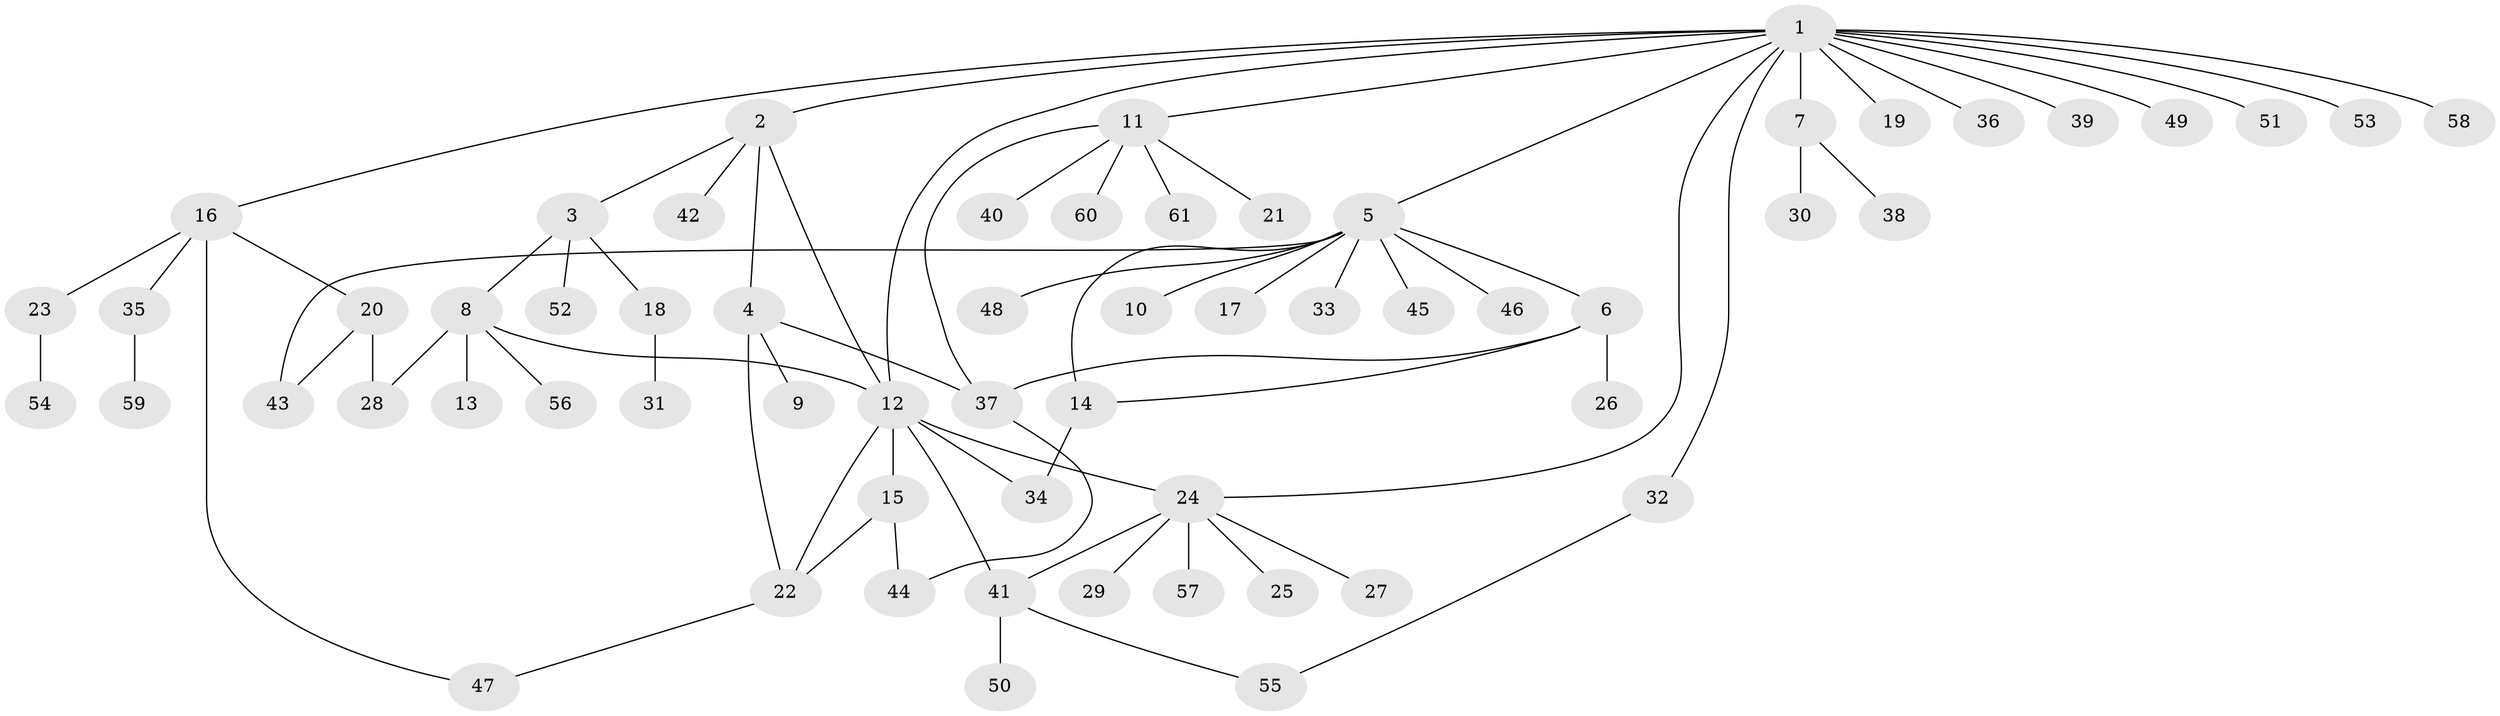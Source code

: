 // original degree distribution, {16: 0.009900990099009901, 6: 0.06930693069306931, 5: 0.039603960396039604, 11: 0.009900990099009901, 4: 0.019801980198019802, 1: 0.693069306930693, 7: 0.009900990099009901, 17: 0.009900990099009901, 2: 0.07920792079207921, 3: 0.04950495049504951, 8: 0.009900990099009901}
// Generated by graph-tools (version 1.1) at 2025/50/03/04/25 22:50:18]
// undirected, 61 vertices, 75 edges
graph export_dot {
  node [color=gray90,style=filled];
  1;
  2;
  3;
  4;
  5;
  6;
  7;
  8;
  9;
  10;
  11;
  12;
  13;
  14;
  15;
  16;
  17;
  18;
  19;
  20;
  21;
  22;
  23;
  24;
  25;
  26;
  27;
  28;
  29;
  30;
  31;
  32;
  33;
  34;
  35;
  36;
  37;
  38;
  39;
  40;
  41;
  42;
  43;
  44;
  45;
  46;
  47;
  48;
  49;
  50;
  51;
  52;
  53;
  54;
  55;
  56;
  57;
  58;
  59;
  60;
  61;
  1 -- 2 [weight=1.0];
  1 -- 5 [weight=1.0];
  1 -- 7 [weight=1.0];
  1 -- 11 [weight=1.0];
  1 -- 12 [weight=1.0];
  1 -- 16 [weight=1.0];
  1 -- 19 [weight=1.0];
  1 -- 24 [weight=1.0];
  1 -- 32 [weight=1.0];
  1 -- 36 [weight=1.0];
  1 -- 39 [weight=1.0];
  1 -- 49 [weight=1.0];
  1 -- 51 [weight=1.0];
  1 -- 53 [weight=1.0];
  1 -- 58 [weight=1.0];
  2 -- 3 [weight=1.0];
  2 -- 4 [weight=1.0];
  2 -- 12 [weight=1.0];
  2 -- 42 [weight=1.0];
  3 -- 8 [weight=1.0];
  3 -- 18 [weight=1.0];
  3 -- 52 [weight=1.0];
  4 -- 9 [weight=2.0];
  4 -- 22 [weight=1.0];
  4 -- 37 [weight=1.0];
  5 -- 6 [weight=1.0];
  5 -- 10 [weight=1.0];
  5 -- 14 [weight=1.0];
  5 -- 17 [weight=1.0];
  5 -- 33 [weight=1.0];
  5 -- 43 [weight=1.0];
  5 -- 45 [weight=1.0];
  5 -- 46 [weight=1.0];
  5 -- 48 [weight=1.0];
  6 -- 14 [weight=1.0];
  6 -- 26 [weight=2.0];
  6 -- 37 [weight=1.0];
  7 -- 30 [weight=1.0];
  7 -- 38 [weight=1.0];
  8 -- 12 [weight=1.0];
  8 -- 13 [weight=1.0];
  8 -- 28 [weight=1.0];
  8 -- 56 [weight=1.0];
  11 -- 21 [weight=1.0];
  11 -- 37 [weight=1.0];
  11 -- 40 [weight=1.0];
  11 -- 60 [weight=1.0];
  11 -- 61 [weight=1.0];
  12 -- 15 [weight=9.0];
  12 -- 22 [weight=1.0];
  12 -- 24 [weight=1.0];
  12 -- 34 [weight=1.0];
  12 -- 41 [weight=1.0];
  14 -- 34 [weight=2.0];
  15 -- 22 [weight=1.0];
  15 -- 44 [weight=1.0];
  16 -- 20 [weight=1.0];
  16 -- 23 [weight=1.0];
  16 -- 35 [weight=1.0];
  16 -- 47 [weight=1.0];
  18 -- 31 [weight=2.0];
  20 -- 28 [weight=3.0];
  20 -- 43 [weight=1.0];
  22 -- 47 [weight=1.0];
  23 -- 54 [weight=1.0];
  24 -- 25 [weight=1.0];
  24 -- 27 [weight=1.0];
  24 -- 29 [weight=1.0];
  24 -- 41 [weight=1.0];
  24 -- 57 [weight=1.0];
  32 -- 55 [weight=1.0];
  35 -- 59 [weight=1.0];
  37 -- 44 [weight=1.0];
  41 -- 50 [weight=2.0];
  41 -- 55 [weight=1.0];
}
